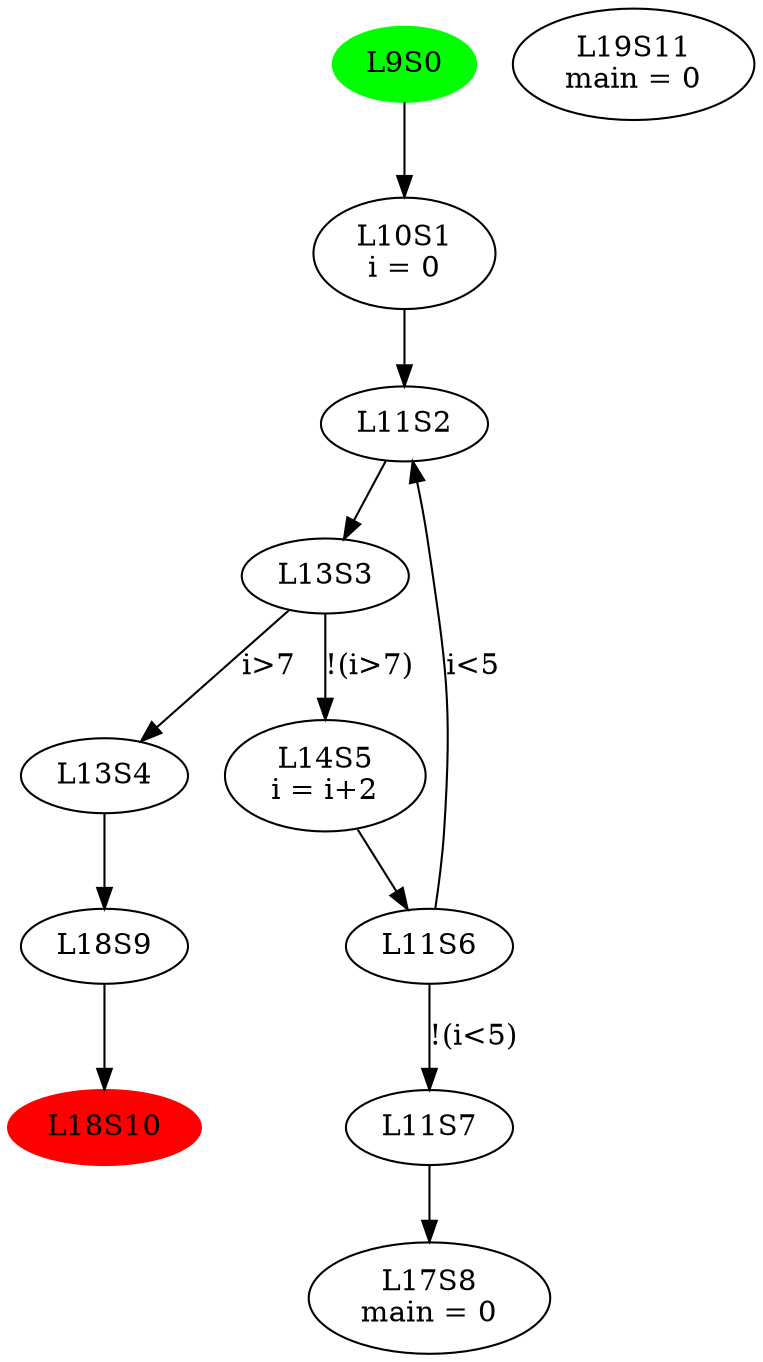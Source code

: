 // raw_CFG
digraph {
	L9S0 -> L10S1 [label=""]
	L9S0 [label=L9S0
 color=green style=filled]
	L9S0 [label=L9S0
]
	L10S1 -> L11S2 [label=""]
	L10S1 [label="L10S1
i = 0
"]
	L11S2 -> L13S3 [label=""]
	L11S2 [label=L11S2
]
	L13S3 -> L13S4 [label="i>7"]
	L13S3 -> L14S5 [label="!(i>7)"]
	L13S3 [label=L13S3
]
	L13S4 -> L18S9 [label=""]
	L13S4 [label=L13S4
]
	L14S5 -> L11S6 [label=""]
	L14S5 [label="L14S5
i = i+2
"]
	L18S9 -> L18S10 [label=""]
	L18S9 [label=L18S9
]
	L11S6 -> L11S2 [label="i<5"]
	L11S6 -> L11S7 [label="!(i<5)"]
	L11S6 [label=L11S6
]
	L11S7 -> L17S8 [label=""]
	L11S7 [label=L11S7
]
	L17S8 [label="L17S8
main = 0
"]
	L18S10 [label=L18S10
 color=red style=filled]
	L18S10 [label=L18S10
]
	L19S11 [label="L19S11
main = 0
"]
}
